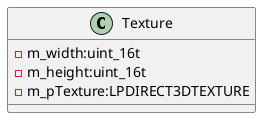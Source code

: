 @startuml Font
class Texture{
  -m_width:uint_16t
  -m_height:uint_16t
  -m_pTexture:LPDIRECT3DTEXTURE
}
@enduml